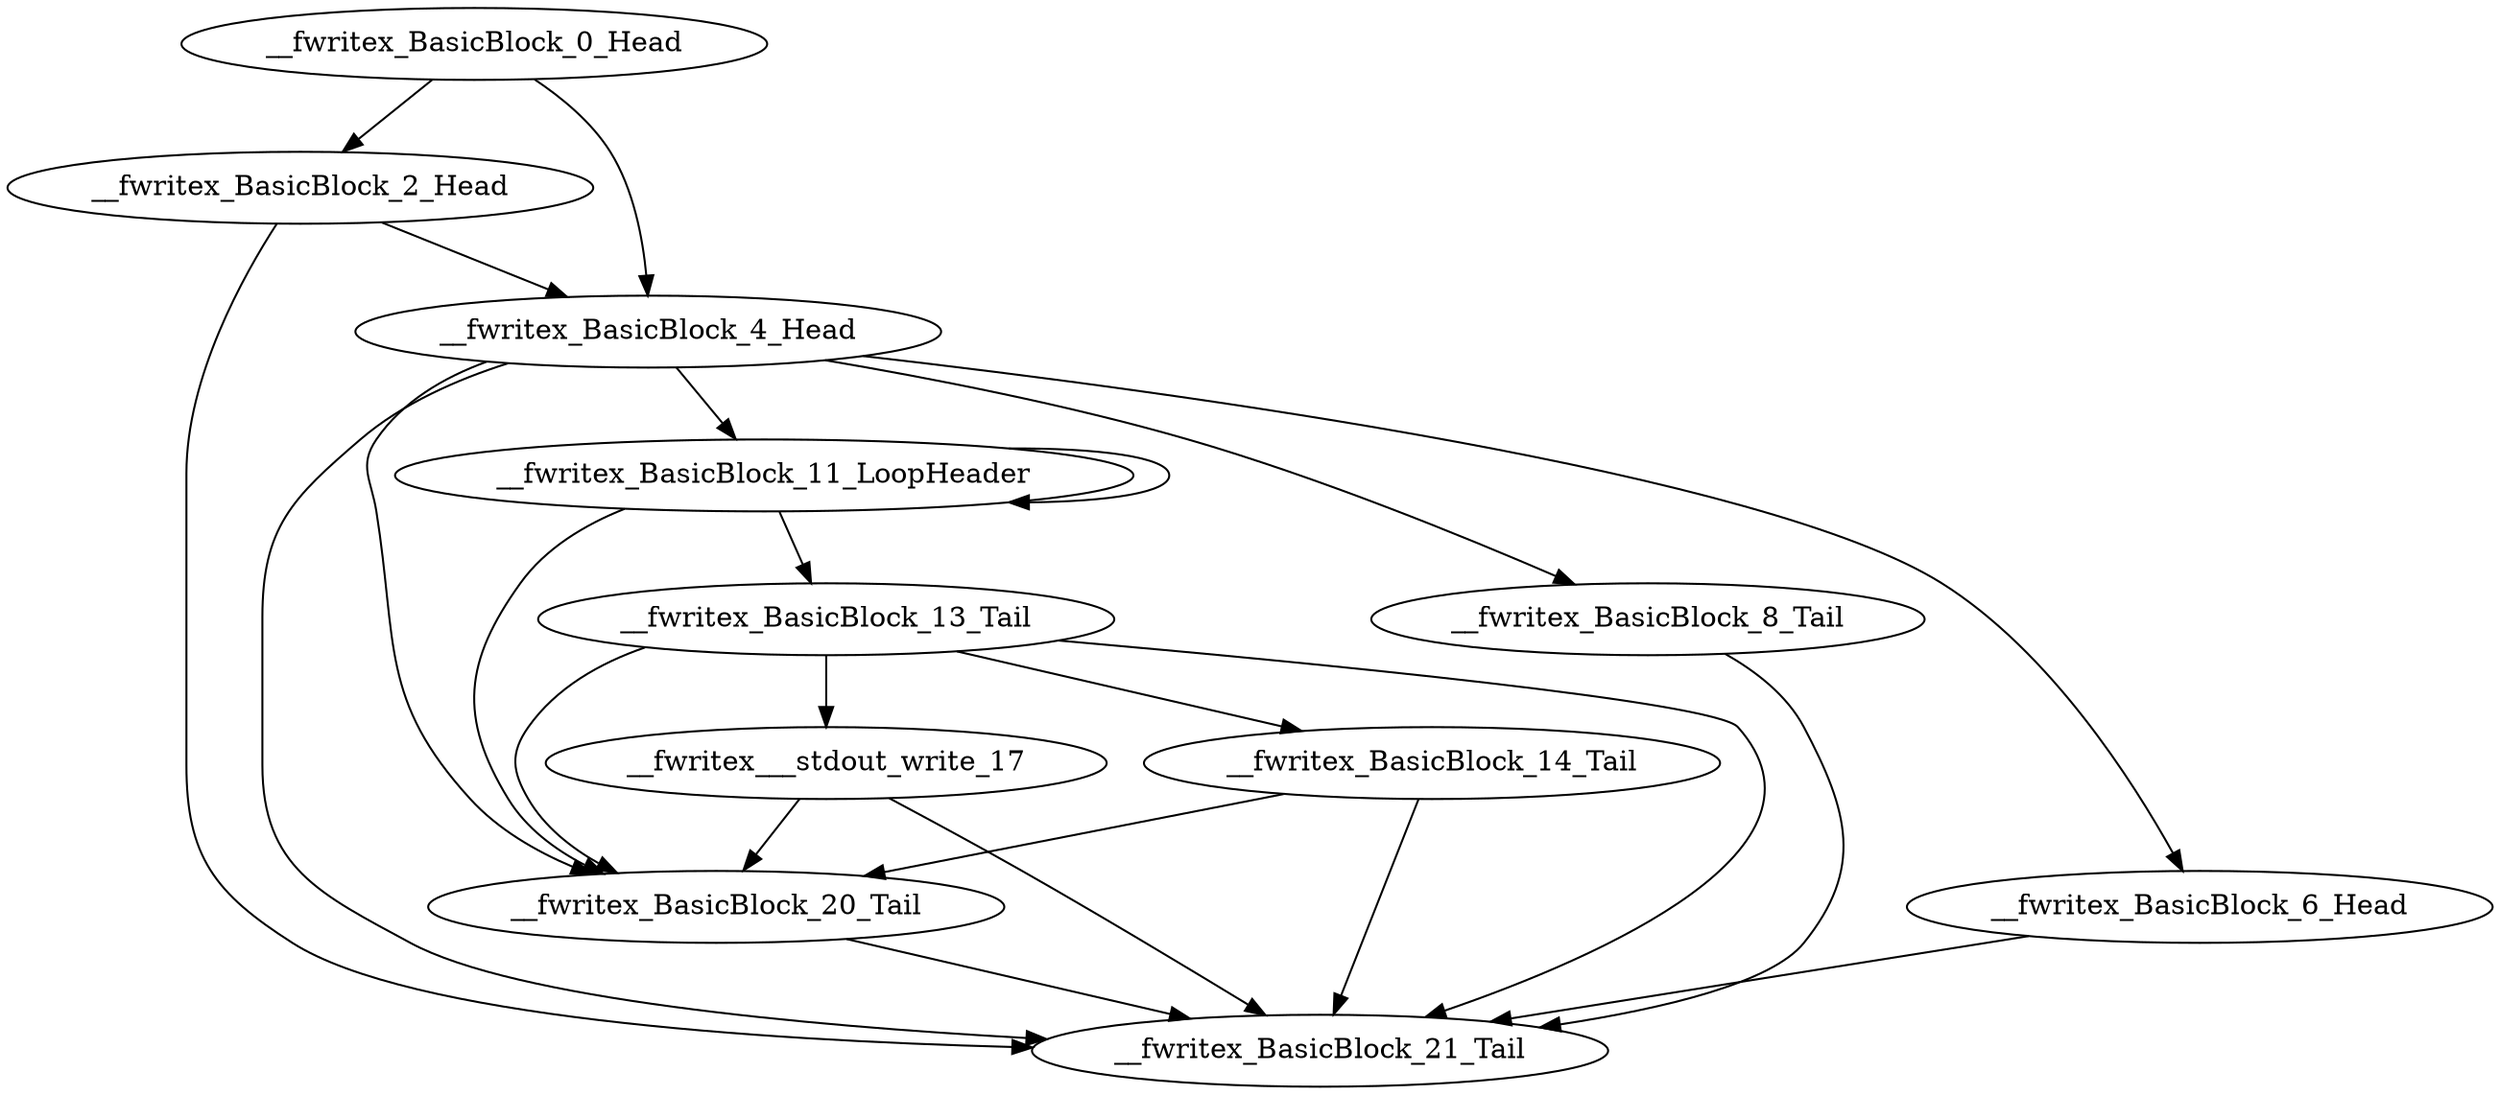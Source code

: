 digraph G {
    "__fwritex_BasicBlock_0_Head" -> "__fwritex_BasicBlock_2_Head"
    "__fwritex_BasicBlock_0_Head" -> "__fwritex_BasicBlock_4_Head"
    "__fwritex_BasicBlock_14_Tail" -> "__fwritex_BasicBlock_21_Tail"
    "__fwritex_BasicBlock_14_Tail" -> "__fwritex_BasicBlock_20_Tail"
    "__fwritex___stdout_write_17" -> "__fwritex_BasicBlock_21_Tail"
    "__fwritex___stdout_write_17" -> "__fwritex_BasicBlock_20_Tail"
    "__fwritex_BasicBlock_8_Tail" -> "__fwritex_BasicBlock_21_Tail"
    "__fwritex_BasicBlock_6_Head" -> "__fwritex_BasicBlock_21_Tail"
    "__fwritex_BasicBlock_20_Tail" -> "__fwritex_BasicBlock_21_Tail"
    "__fwritex_BasicBlock_2_Head" -> "__fwritex_BasicBlock_21_Tail"
    "__fwritex_BasicBlock_2_Head" -> "__fwritex_BasicBlock_4_Head"
    "__fwritex_BasicBlock_13_Tail" -> "__fwritex_BasicBlock_21_Tail"
    "__fwritex_BasicBlock_13_Tail" -> "__fwritex_BasicBlock_14_Tail"
    "__fwritex_BasicBlock_13_Tail" -> "__fwritex___stdout_write_17"
    "__fwritex_BasicBlock_13_Tail" -> "__fwritex_BasicBlock_20_Tail"
    "__fwritex_BasicBlock_4_Head" -> "__fwritex_BasicBlock_21_Tail"
    "__fwritex_BasicBlock_4_Head" -> "__fwritex_BasicBlock_8_Tail"
    "__fwritex_BasicBlock_4_Head" -> "__fwritex_BasicBlock_6_Head"
    "__fwritex_BasicBlock_4_Head" -> "__fwritex_BasicBlock_20_Tail"
    "__fwritex_BasicBlock_4_Head" -> "__fwritex_BasicBlock_11_LoopHeader"
    "__fwritex_BasicBlock_11_LoopHeader" -> "__fwritex_BasicBlock_20_Tail"
    "__fwritex_BasicBlock_11_LoopHeader" -> "__fwritex_BasicBlock_13_Tail"
    "__fwritex_BasicBlock_11_LoopHeader" -> "__fwritex_BasicBlock_11_LoopHeader"
}
